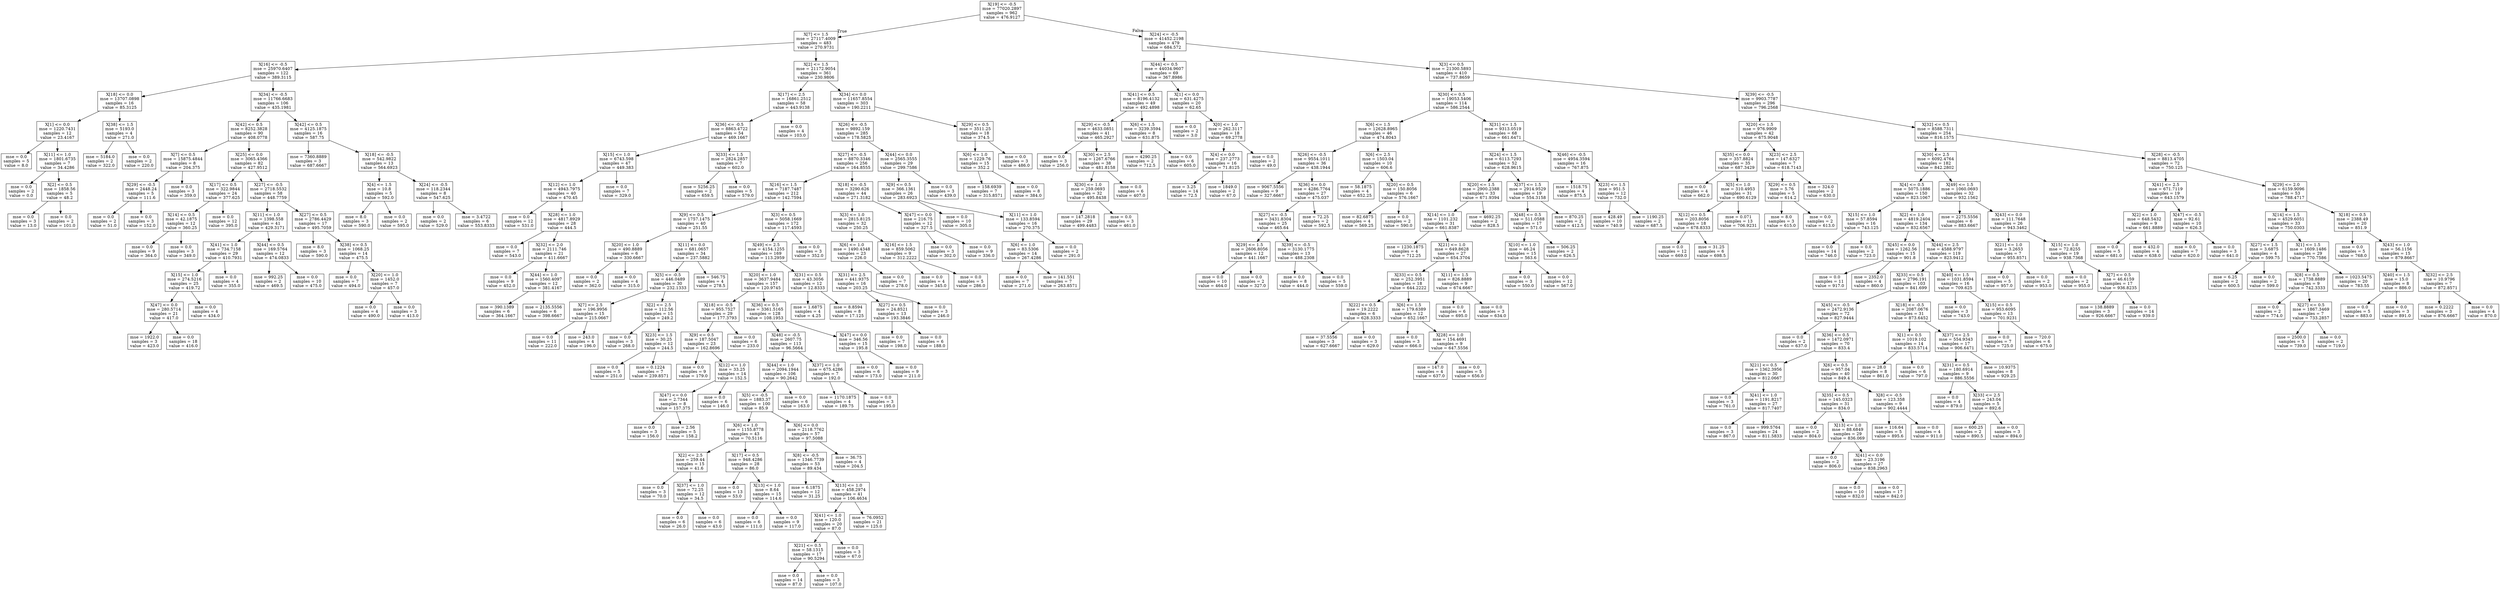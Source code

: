 digraph Tree {
node [shape=box] ;
0 [label="X[19] <= -0.5\nmse = 77020.2897\nsamples = 962\nvalue = 476.9127"] ;
1 [label="X[7] <= 1.5\nmse = 27117.4009\nsamples = 483\nvalue = 270.9731"] ;
0 -> 1 [labeldistance=2.5, labelangle=45, headlabel="True"] ;
2 [label="X[16] <= -0.5\nmse = 25970.6407\nsamples = 122\nvalue = 389.3115"] ;
1 -> 2 ;
3 [label="X[18] <= 0.0\nmse = 13707.0898\nsamples = 16\nvalue = 85.3125"] ;
2 -> 3 ;
4 [label="X[1] <= 0.0\nmse = 1220.7431\nsamples = 12\nvalue = 23.4167"] ;
3 -> 4 ;
5 [label="mse = 0.0\nsamples = 5\nvalue = 8.0"] ;
4 -> 5 ;
6 [label="X[11] <= 1.0\nmse = 1801.6735\nsamples = 7\nvalue = 34.4286"] ;
4 -> 6 ;
7 [label="mse = 0.0\nsamples = 2\nvalue = 0.0"] ;
6 -> 7 ;
8 [label="X[2] <= 0.5\nmse = 1858.56\nsamples = 5\nvalue = 48.2"] ;
6 -> 8 ;
9 [label="mse = 0.0\nsamples = 3\nvalue = 13.0"] ;
8 -> 9 ;
10 [label="mse = 0.0\nsamples = 2\nvalue = 101.0"] ;
8 -> 10 ;
11 [label="X[38] <= 1.5\nmse = 5193.0\nsamples = 4\nvalue = 271.0"] ;
3 -> 11 ;
12 [label="mse = 5184.0\nsamples = 2\nvalue = 322.0"] ;
11 -> 12 ;
13 [label="mse = 0.0\nsamples = 2\nvalue = 220.0"] ;
11 -> 13 ;
14 [label="X[34] <= -0.5\nmse = 11766.6683\nsamples = 106\nvalue = 435.1981"] ;
2 -> 14 ;
15 [label="X[42] <= 0.5\nmse = 8252.3828\nsamples = 90\nvalue = 408.0778"] ;
14 -> 15 ;
16 [label="X[7] <= 0.5\nmse = 15875.4844\nsamples = 8\nvalue = 204.375"] ;
15 -> 16 ;
17 [label="X[29] <= -0.5\nmse = 2448.24\nsamples = 5\nvalue = 111.6"] ;
16 -> 17 ;
18 [label="mse = 0.0\nsamples = 2\nvalue = 51.0"] ;
17 -> 18 ;
19 [label="mse = 0.0\nsamples = 3\nvalue = 152.0"] ;
17 -> 19 ;
20 [label="mse = 0.0\nsamples = 3\nvalue = 359.0"] ;
16 -> 20 ;
21 [label="X[25] <= 0.0\nmse = 3065.4366\nsamples = 82\nvalue = 427.9512"] ;
15 -> 21 ;
22 [label="X[17] <= 0.5\nmse = 322.9844\nsamples = 24\nvalue = 377.625"] ;
21 -> 22 ;
23 [label="X[14] <= 0.5\nmse = 42.1875\nsamples = 12\nvalue = 360.25"] ;
22 -> 23 ;
24 [label="mse = 0.0\nsamples = 9\nvalue = 364.0"] ;
23 -> 24 ;
25 [label="mse = 0.0\nsamples = 3\nvalue = 349.0"] ;
23 -> 25 ;
26 [label="mse = 0.0\nsamples = 12\nvalue = 395.0"] ;
22 -> 26 ;
27 [label="X[27] <= -0.5\nmse = 2718.5532\nsamples = 58\nvalue = 448.7759"] ;
21 -> 27 ;
28 [label="X[11] <= 1.0\nmse = 1398.558\nsamples = 41\nvalue = 429.3171"] ;
27 -> 28 ;
29 [label="X[41] <= 1.0\nmse = 734.7158\nsamples = 29\nvalue = 410.7931"] ;
28 -> 29 ;
30 [label="X[15] <= 1.0\nmse = 274.5216\nsamples = 25\nvalue = 419.72"] ;
29 -> 30 ;
31 [label="X[47] <= 0.0\nmse = 280.5714\nsamples = 21\nvalue = 417.0"] ;
30 -> 31 ;
32 [label="mse = 1922.0\nsamples = 3\nvalue = 423.0"] ;
31 -> 32 ;
33 [label="mse = 0.0\nsamples = 18\nvalue = 416.0"] ;
31 -> 33 ;
34 [label="mse = 0.0\nsamples = 4\nvalue = 434.0"] ;
30 -> 34 ;
35 [label="mse = 0.0\nsamples = 4\nvalue = 355.0"] ;
29 -> 35 ;
36 [label="X[44] <= 0.5\nmse = 169.5764\nsamples = 12\nvalue = 474.0833"] ;
28 -> 36 ;
37 [label="mse = 992.25\nsamples = 2\nvalue = 469.5"] ;
36 -> 37 ;
38 [label="mse = 0.0\nsamples = 10\nvalue = 475.0"] ;
36 -> 38 ;
39 [label="X[27] <= 0.5\nmse = 2786.4429\nsamples = 17\nvalue = 495.7059"] ;
27 -> 39 ;
40 [label="mse = 8.0\nsamples = 3\nvalue = 590.0"] ;
39 -> 40 ;
41 [label="X[38] <= 0.5\nmse = 1068.25\nsamples = 14\nvalue = 475.5"] ;
39 -> 41 ;
42 [label="mse = 0.0\nsamples = 7\nvalue = 494.0"] ;
41 -> 42 ;
43 [label="X[20] <= 1.0\nmse = 1452.0\nsamples = 7\nvalue = 457.0"] ;
41 -> 43 ;
44 [label="mse = 0.0\nsamples = 4\nvalue = 490.0"] ;
43 -> 44 ;
45 [label="mse = 0.0\nsamples = 3\nvalue = 413.0"] ;
43 -> 45 ;
46 [label="X[42] <= 0.5\nmse = 4125.1875\nsamples = 16\nvalue = 587.75"] ;
14 -> 46 ;
47 [label="mse = 7360.8889\nsamples = 3\nvalue = 687.6667"] ;
46 -> 47 ;
48 [label="X[18] <= -0.5\nmse = 542.9822\nsamples = 13\nvalue = 564.6923"] ;
46 -> 48 ;
49 [label="X[4] <= 1.5\nmse = 10.8\nsamples = 5\nvalue = 592.0"] ;
48 -> 49 ;
50 [label="mse = 8.0\nsamples = 3\nvalue = 590.0"] ;
49 -> 50 ;
51 [label="mse = 0.0\nsamples = 2\nvalue = 595.0"] ;
49 -> 51 ;
52 [label="X[24] <= -0.5\nmse = 118.2344\nsamples = 8\nvalue = 547.625"] ;
48 -> 52 ;
53 [label="mse = 0.0\nsamples = 2\nvalue = 529.0"] ;
52 -> 53 ;
54 [label="mse = 3.4722\nsamples = 6\nvalue = 553.8333"] ;
52 -> 54 ;
55 [label="X[2] <= 1.5\nmse = 21172.9054\nsamples = 361\nvalue = 230.9806"] ;
1 -> 55 ;
56 [label="X[17] <= 2.5\nmse = 16861.2512\nsamples = 58\nvalue = 443.9138"] ;
55 -> 56 ;
57 [label="X[36] <= -0.5\nmse = 8863.4722\nsamples = 54\nvalue = 469.1667"] ;
56 -> 57 ;
58 [label="X[15] <= 1.0\nmse = 6743.598\nsamples = 47\nvalue = 449.383"] ;
57 -> 58 ;
59 [label="X[12] <= 1.0\nmse = 4943.7975\nsamples = 40\nvalue = 470.45"] ;
58 -> 59 ;
60 [label="mse = 0.0\nsamples = 12\nvalue = 531.0"] ;
59 -> 60 ;
61 [label="X[28] <= 1.0\nmse = 4817.8929\nsamples = 28\nvalue = 444.5"] ;
59 -> 61 ;
62 [label="mse = 0.0\nsamples = 7\nvalue = 543.0"] ;
61 -> 62 ;
63 [label="X[32] <= 2.0\nmse = 2111.746\nsamples = 21\nvalue = 411.6667"] ;
61 -> 63 ;
64 [label="mse = 0.0\nsamples = 9\nvalue = 452.0"] ;
63 -> 64 ;
65 [label="X[44] <= 1.0\nmse = 1560.4097\nsamples = 12\nvalue = 381.4167"] ;
63 -> 65 ;
66 [label="mse = 390.1389\nsamples = 6\nvalue = 364.1667"] ;
65 -> 66 ;
67 [label="mse = 2135.5556\nsamples = 6\nvalue = 398.6667"] ;
65 -> 67 ;
68 [label="mse = 0.0\nsamples = 7\nvalue = 329.0"] ;
58 -> 68 ;
69 [label="X[33] <= 1.5\nmse = 2824.2857\nsamples = 7\nvalue = 602.0"] ;
57 -> 69 ;
70 [label="mse = 5256.25\nsamples = 2\nvalue = 659.5"] ;
69 -> 70 ;
71 [label="mse = 0.0\nsamples = 5\nvalue = 579.0"] ;
69 -> 71 ;
72 [label="mse = 0.0\nsamples = 4\nvalue = 103.0"] ;
56 -> 72 ;
73 [label="X[34] <= 0.0\nmse = 11657.8554\nsamples = 303\nvalue = 190.2211"] ;
55 -> 73 ;
74 [label="X[26] <= -0.5\nmse = 9892.159\nsamples = 285\nvalue = 178.5825"] ;
73 -> 74 ;
75 [label="X[27] <= -0.5\nmse = 8870.3346\nsamples = 256\nvalue = 164.8555"] ;
74 -> 75 ;
76 [label="X[16] <= 1.5\nmse = 7187.7487\nsamples = 212\nvalue = 142.7594"] ;
75 -> 76 ;
77 [label="X[9] <= 0.5\nmse = 1757.1475\nsamples = 40\nvalue = 251.55"] ;
76 -> 77 ;
78 [label="X[20] <= 1.0\nmse = 490.8889\nsamples = 6\nvalue = 330.6667"] ;
77 -> 78 ;
79 [label="mse = 0.0\nsamples = 2\nvalue = 362.0"] ;
78 -> 79 ;
80 [label="mse = 0.0\nsamples = 4\nvalue = 315.0"] ;
78 -> 80 ;
81 [label="X[11] <= 0.0\nmse = 681.0657\nsamples = 34\nvalue = 237.5882"] ;
77 -> 81 ;
82 [label="X[5] <= -0.5\nmse = 446.0489\nsamples = 30\nvalue = 232.1333"] ;
81 -> 82 ;
83 [label="X[7] <= 2.5\nmse = 196.9956\nsamples = 15\nvalue = 215.0667"] ;
82 -> 83 ;
84 [label="mse = 0.0\nsamples = 11\nvalue = 222.0"] ;
83 -> 84 ;
85 [label="mse = 243.0\nsamples = 4\nvalue = 196.0"] ;
83 -> 85 ;
86 [label="X[2] <= 2.5\nmse = 112.56\nsamples = 15\nvalue = 249.2"] ;
82 -> 86 ;
87 [label="mse = 0.0\nsamples = 3\nvalue = 268.0"] ;
86 -> 87 ;
88 [label="X[23] <= 1.5\nmse = 30.25\nsamples = 12\nvalue = 244.5"] ;
86 -> 88 ;
89 [label="mse = 0.0\nsamples = 5\nvalue = 251.0"] ;
88 -> 89 ;
90 [label="mse = 0.1224\nsamples = 7\nvalue = 239.8571"] ;
88 -> 90 ;
91 [label="mse = 546.75\nsamples = 4\nvalue = 278.5"] ;
81 -> 91 ;
92 [label="X[3] <= 0.5\nmse = 5058.1669\nsamples = 172\nvalue = 117.4593"] ;
76 -> 92 ;
93 [label="X[49] <= 2.5\nmse = 4154.1255\nsamples = 169\nvalue = 113.2959"] ;
92 -> 93 ;
94 [label="X[20] <= 1.0\nmse = 3637.9484\nsamples = 157\nvalue = 120.9745"] ;
93 -> 94 ;
95 [label="X[18] <= -0.5\nmse = 955.7527\nsamples = 29\nvalue = 177.3793"] ;
94 -> 95 ;
96 [label="X[9] <= 0.5\nmse = 187.5047\nsamples = 23\nvalue = 162.8696"] ;
95 -> 96 ;
97 [label="mse = 0.0\nsamples = 9\nvalue = 179.0"] ;
96 -> 97 ;
98 [label="X[12] <= 1.0\nmse = 33.25\nsamples = 14\nvalue = 152.5"] ;
96 -> 98 ;
99 [label="X[47] <= 0.0\nmse = 2.7344\nsamples = 8\nvalue = 157.375"] ;
98 -> 99 ;
100 [label="mse = 0.0\nsamples = 3\nvalue = 156.0"] ;
99 -> 100 ;
101 [label="mse = 2.56\nsamples = 5\nvalue = 158.2"] ;
99 -> 101 ;
102 [label="mse = 0.0\nsamples = 6\nvalue = 146.0"] ;
98 -> 102 ;
103 [label="mse = 0.0\nsamples = 6\nvalue = 233.0"] ;
95 -> 103 ;
104 [label="X[36] <= 0.5\nmse = 3361.5165\nsamples = 128\nvalue = 108.1953"] ;
94 -> 104 ;
105 [label="X[48] <= -0.5\nmse = 2607.75\nsamples = 113\nvalue = 96.5664"] ;
104 -> 105 ;
106 [label="X[44] <= 1.0\nmse = 2094.1944\nsamples = 106\nvalue = 90.2642"] ;
105 -> 106 ;
107 [label="X[5] <= -0.5\nmse = 1883.37\nsamples = 100\nvalue = 85.9"] ;
106 -> 107 ;
108 [label="X[6] <= 1.0\nmse = 1155.8778\nsamples = 43\nvalue = 70.5116"] ;
107 -> 108 ;
109 [label="X[2] <= 2.5\nmse = 259.44\nsamples = 15\nvalue = 41.6"] ;
108 -> 109 ;
110 [label="mse = 0.0\nsamples = 3\nvalue = 70.0"] ;
109 -> 110 ;
111 [label="X[37] <= 1.0\nmse = 72.25\nsamples = 12\nvalue = 34.5"] ;
109 -> 111 ;
112 [label="mse = 0.0\nsamples = 6\nvalue = 26.0"] ;
111 -> 112 ;
113 [label="mse = 0.0\nsamples = 6\nvalue = 43.0"] ;
111 -> 113 ;
114 [label="X[17] <= 0.5\nmse = 948.4286\nsamples = 28\nvalue = 86.0"] ;
108 -> 114 ;
115 [label="mse = 0.0\nsamples = 13\nvalue = 53.0"] ;
114 -> 115 ;
116 [label="X[13] <= 1.0\nmse = 8.64\nsamples = 15\nvalue = 114.6"] ;
114 -> 116 ;
117 [label="mse = 0.0\nsamples = 6\nvalue = 111.0"] ;
116 -> 117 ;
118 [label="mse = 0.0\nsamples = 9\nvalue = 117.0"] ;
116 -> 118 ;
119 [label="X[6] <= 0.0\nmse = 2118.7762\nsamples = 57\nvalue = 97.5088"] ;
107 -> 119 ;
120 [label="X[8] <= -0.5\nmse = 1346.7739\nsamples = 53\nvalue = 89.434"] ;
119 -> 120 ;
121 [label="mse = 6.1875\nsamples = 12\nvalue = 31.25"] ;
120 -> 121 ;
122 [label="X[13] <= 1.0\nmse = 458.2974\nsamples = 41\nvalue = 106.4634"] ;
120 -> 122 ;
123 [label="X[41] <= 1.0\nmse = 120.0\nsamples = 20\nvalue = 87.0"] ;
122 -> 123 ;
124 [label="X[21] <= 0.5\nmse = 58.1315\nsamples = 17\nvalue = 90.5294"] ;
123 -> 124 ;
125 [label="mse = 0.0\nsamples = 14\nvalue = 87.0"] ;
124 -> 125 ;
126 [label="mse = 0.0\nsamples = 3\nvalue = 107.0"] ;
124 -> 126 ;
127 [label="mse = 0.0\nsamples = 3\nvalue = 67.0"] ;
123 -> 127 ;
128 [label="mse = 76.0952\nsamples = 21\nvalue = 125.0"] ;
122 -> 128 ;
129 [label="mse = 36.75\nsamples = 4\nvalue = 204.5"] ;
119 -> 129 ;
130 [label="mse = 0.0\nsamples = 6\nvalue = 163.0"] ;
106 -> 130 ;
131 [label="X[37] <= 1.0\nmse = 675.4286\nsamples = 7\nvalue = 192.0"] ;
105 -> 131 ;
132 [label="mse = 1170.1875\nsamples = 4\nvalue = 189.75"] ;
131 -> 132 ;
133 [label="mse = 0.0\nsamples = 3\nvalue = 195.0"] ;
131 -> 133 ;
134 [label="X[47] <= 0.0\nmse = 346.56\nsamples = 15\nvalue = 195.8"] ;
104 -> 134 ;
135 [label="mse = 0.0\nsamples = 6\nvalue = 173.0"] ;
134 -> 135 ;
136 [label="mse = 0.0\nsamples = 9\nvalue = 211.0"] ;
134 -> 136 ;
137 [label="X[31] <= 0.5\nmse = 43.3056\nsamples = 12\nvalue = 12.8333"] ;
93 -> 137 ;
138 [label="mse = 1.6875\nsamples = 4\nvalue = 4.25"] ;
137 -> 138 ;
139 [label="mse = 8.8594\nsamples = 8\nvalue = 17.125"] ;
137 -> 139 ;
140 [label="mse = 0.0\nsamples = 3\nvalue = 352.0"] ;
92 -> 140 ;
141 [label="X[18] <= -0.5\nmse = 3290.626\nsamples = 44\nvalue = 271.3182"] ;
75 -> 141 ;
142 [label="X[3] <= 1.0\nmse = 2815.8125\nsamples = 32\nvalue = 250.25"] ;
141 -> 142 ;
143 [label="X[6] <= 1.0\nmse = 1490.4348\nsamples = 23\nvalue = 226.0"] ;
142 -> 143 ;
144 [label="X[31] <= 2.5\nmse = 441.9375\nsamples = 16\nvalue = 203.25"] ;
143 -> 144 ;
145 [label="X[27] <= 0.5\nmse = 24.8521\nsamples = 13\nvalue = 193.3846"] ;
144 -> 145 ;
146 [label="mse = 0.0\nsamples = 7\nvalue = 198.0"] ;
145 -> 146 ;
147 [label="mse = 0.0\nsamples = 6\nvalue = 188.0"] ;
145 -> 147 ;
148 [label="mse = 0.0\nsamples = 3\nvalue = 246.0"] ;
144 -> 148 ;
149 [label="mse = 0.0\nsamples = 7\nvalue = 278.0"] ;
143 -> 149 ;
150 [label="X[16] <= 1.5\nmse = 859.5062\nsamples = 9\nvalue = 312.2222"] ;
142 -> 150 ;
151 [label="mse = 0.0\nsamples = 4\nvalue = 345.0"] ;
150 -> 151 ;
152 [label="mse = 0.0\nsamples = 5\nvalue = 286.0"] ;
150 -> 152 ;
153 [label="X[47] <= 0.0\nmse = 216.75\nsamples = 12\nvalue = 327.5"] ;
141 -> 153 ;
154 [label="mse = 0.0\nsamples = 3\nvalue = 302.0"] ;
153 -> 154 ;
155 [label="mse = 0.0\nsamples = 9\nvalue = 336.0"] ;
153 -> 155 ;
156 [label="X[44] <= 0.0\nmse = 2565.3555\nsamples = 29\nvalue = 299.7586"] ;
74 -> 156 ;
157 [label="X[9] <= 0.5\nmse = 366.1361\nsamples = 26\nvalue = 283.6923"] ;
156 -> 157 ;
158 [label="mse = 0.0\nsamples = 10\nvalue = 305.0"] ;
157 -> 158 ;
159 [label="X[11] <= 1.0\nmse = 133.8594\nsamples = 16\nvalue = 270.375"] ;
157 -> 159 ;
160 [label="X[6] <= 1.0\nmse = 83.5306\nsamples = 14\nvalue = 267.4286"] ;
159 -> 160 ;
161 [label="mse = 0.0\nsamples = 7\nvalue = 271.0"] ;
160 -> 161 ;
162 [label="mse = 141.551\nsamples = 7\nvalue = 263.8571"] ;
160 -> 162 ;
163 [label="mse = 0.0\nsamples = 2\nvalue = 291.0"] ;
159 -> 163 ;
164 [label="mse = 0.0\nsamples = 3\nvalue = 439.0"] ;
156 -> 164 ;
165 [label="X[29] <= 0.5\nmse = 3511.25\nsamples = 18\nvalue = 374.5"] ;
73 -> 165 ;
166 [label="X[6] <= 1.0\nmse = 1229.76\nsamples = 15\nvalue = 352.2"] ;
165 -> 166 ;
167 [label="mse = 158.6939\nsamples = 7\nvalue = 315.8571"] ;
166 -> 167 ;
168 [label="mse = 0.0\nsamples = 8\nvalue = 384.0"] ;
166 -> 168 ;
169 [label="mse = 0.0\nsamples = 3\nvalue = 486.0"] ;
165 -> 169 ;
170 [label="X[24] <= -0.5\nmse = 41452.2198\nsamples = 479\nvalue = 684.572"] ;
0 -> 170 [labeldistance=2.5, labelangle=-45, headlabel="False"] ;
171 [label="X[44] <= 0.5\nmse = 44034.9607\nsamples = 69\nvalue = 367.8986"] ;
170 -> 171 ;
172 [label="X[41] <= 0.5\nmse = 8196.4132\nsamples = 49\nvalue = 492.4898"] ;
171 -> 172 ;
173 [label="X[29] <= -0.5\nmse = 4633.0851\nsamples = 41\nvalue = 465.2927"] ;
172 -> 173 ;
174 [label="mse = 0.0\nsamples = 3\nvalue = 256.0"] ;
173 -> 174 ;
175 [label="X[30] <= 2.5\nmse = 1267.6766\nsamples = 38\nvalue = 481.8158"] ;
173 -> 175 ;
176 [label="X[30] <= 1.0\nmse = 259.0693\nsamples = 32\nvalue = 495.8438"] ;
175 -> 176 ;
177 [label="mse = 147.2818\nsamples = 29\nvalue = 499.4483"] ;
176 -> 177 ;
178 [label="mse = 0.0\nsamples = 3\nvalue = 461.0"] ;
176 -> 178 ;
179 [label="mse = 0.0\nsamples = 6\nvalue = 407.0"] ;
175 -> 179 ;
180 [label="X[6] <= 1.5\nmse = 3239.3594\nsamples = 8\nvalue = 631.875"] ;
172 -> 180 ;
181 [label="mse = 4290.25\nsamples = 2\nvalue = 712.5"] ;
180 -> 181 ;
182 [label="mse = 0.0\nsamples = 6\nvalue = 605.0"] ;
180 -> 182 ;
183 [label="X[1] <= 0.0\nmse = 631.4275\nsamples = 20\nvalue = 62.65"] ;
171 -> 183 ;
184 [label="mse = 0.0\nsamples = 2\nvalue = 3.0"] ;
183 -> 184 ;
185 [label="X[0] <= 1.0\nmse = 262.3117\nsamples = 18\nvalue = 69.2778"] ;
183 -> 185 ;
186 [label="X[4] <= 0.0\nmse = 237.2773\nsamples = 16\nvalue = 71.8125"] ;
185 -> 186 ;
187 [label="mse = 3.25\nsamples = 14\nvalue = 72.5"] ;
186 -> 187 ;
188 [label="mse = 1849.0\nsamples = 2\nvalue = 67.0"] ;
186 -> 188 ;
189 [label="mse = 0.0\nsamples = 2\nvalue = 49.0"] ;
185 -> 189 ;
190 [label="X[3] <= 0.5\nmse = 21300.5893\nsamples = 410\nvalue = 737.8659"] ;
170 -> 190 ;
191 [label="X[30] <= 0.5\nmse = 19053.5406\nsamples = 114\nvalue = 586.2544"] ;
190 -> 191 ;
192 [label="X[6] <= 1.5\nmse = 12628.8965\nsamples = 46\nvalue = 474.8043"] ;
191 -> 192 ;
193 [label="X[26] <= -0.5\nmse = 9554.1011\nsamples = 36\nvalue = 438.1944"] ;
192 -> 193 ;
194 [label="mse = 9067.5556\nsamples = 9\nvalue = 327.6667"] ;
193 -> 194 ;
195 [label="X[36] <= 0.0\nmse = 4286.7764\nsamples = 27\nvalue = 475.037"] ;
193 -> 195 ;
196 [label="X[27] <= -0.5\nmse = 3431.8304\nsamples = 25\nvalue = 465.64"] ;
195 -> 196 ;
197 [label="X[29] <= 1.5\nmse = 2606.8056\nsamples = 12\nvalue = 441.1667"] ;
196 -> 197 ;
198 [label="mse = 0.0\nsamples = 10\nvalue = 464.0"] ;
197 -> 198 ;
199 [label="mse = 0.0\nsamples = 2\nvalue = 327.0"] ;
197 -> 199 ;
200 [label="X[39] <= -0.5\nmse = 3130.1775\nsamples = 13\nvalue = 488.2308"] ;
196 -> 200 ;
201 [label="mse = 0.0\nsamples = 8\nvalue = 444.0"] ;
200 -> 201 ;
202 [label="mse = 0.0\nsamples = 5\nvalue = 559.0"] ;
200 -> 202 ;
203 [label="mse = 72.25\nsamples = 2\nvalue = 592.5"] ;
195 -> 203 ;
204 [label="X[6] <= 2.5\nmse = 1503.04\nsamples = 10\nvalue = 606.6"] ;
192 -> 204 ;
205 [label="mse = 58.1875\nsamples = 4\nvalue = 652.25"] ;
204 -> 205 ;
206 [label="X[20] <= 0.5\nmse = 150.8056\nsamples = 6\nvalue = 576.1667"] ;
204 -> 206 ;
207 [label="mse = 82.6875\nsamples = 4\nvalue = 569.25"] ;
206 -> 207 ;
208 [label="mse = 0.0\nsamples = 2\nvalue = 590.0"] ;
206 -> 208 ;
209 [label="X[31] <= 1.5\nmse = 9313.0519\nsamples = 68\nvalue = 661.6471"] ;
191 -> 209 ;
210 [label="X[24] <= 1.5\nmse = 6113.7293\nsamples = 52\nvalue = 628.9615"] ;
209 -> 210 ;
211 [label="X[20] <= 1.5\nmse = 2900.2388\nsamples = 33\nvalue = 671.9394"] ;
210 -> 211 ;
212 [label="X[14] <= 1.0\nmse = 1101.232\nsamples = 31\nvalue = 661.8387"] ;
211 -> 212 ;
213 [label="mse = 1230.1875\nsamples = 4\nvalue = 712.25"] ;
212 -> 213 ;
214 [label="X[21] <= 1.0\nmse = 649.8628\nsamples = 27\nvalue = 654.3704"] ;
212 -> 214 ;
215 [label="X[33] <= 0.5\nmse = 252.3951\nsamples = 18\nvalue = 644.2222"] ;
214 -> 215 ;
216 [label="X[22] <= 0.5\nmse = 19.2222\nsamples = 6\nvalue = 628.3333"] ;
215 -> 216 ;
217 [label="mse = 37.5556\nsamples = 3\nvalue = 627.6667"] ;
216 -> 217 ;
218 [label="mse = 0.0\nsamples = 3\nvalue = 629.0"] ;
216 -> 218 ;
219 [label="X[6] <= 1.5\nmse = 179.6389\nsamples = 12\nvalue = 652.1667"] ;
215 -> 219 ;
220 [label="mse = 0.0\nsamples = 3\nvalue = 666.0"] ;
219 -> 220 ;
221 [label="X[28] <= 1.0\nmse = 154.4691\nsamples = 9\nvalue = 647.5556"] ;
219 -> 221 ;
222 [label="mse = 147.0\nsamples = 4\nvalue = 637.0"] ;
221 -> 222 ;
223 [label="mse = 0.0\nsamples = 5\nvalue = 656.0"] ;
221 -> 223 ;
224 [label="X[11] <= 1.5\nmse = 826.8889\nsamples = 9\nvalue = 674.6667"] ;
214 -> 224 ;
225 [label="mse = 0.0\nsamples = 6\nvalue = 695.0"] ;
224 -> 225 ;
226 [label="mse = 0.0\nsamples = 3\nvalue = 634.0"] ;
224 -> 226 ;
227 [label="mse = 4692.25\nsamples = 2\nvalue = 828.5"] ;
211 -> 227 ;
228 [label="X[37] <= 1.5\nmse = 2914.9529\nsamples = 19\nvalue = 554.3158"] ;
210 -> 228 ;
229 [label="X[48] <= 0.5\nmse = 511.0588\nsamples = 17\nvalue = 571.0"] ;
228 -> 229 ;
230 [label="X[10] <= 1.0\nmse = 46.24\nsamples = 15\nvalue = 563.6"] ;
229 -> 230 ;
231 [label="mse = 0.0\nsamples = 3\nvalue = 550.0"] ;
230 -> 231 ;
232 [label="mse = 0.0\nsamples = 12\nvalue = 567.0"] ;
230 -> 232 ;
233 [label="mse = 506.25\nsamples = 2\nvalue = 626.5"] ;
229 -> 233 ;
234 [label="mse = 870.25\nsamples = 2\nvalue = 412.5"] ;
228 -> 234 ;
235 [label="X[46] <= -0.5\nmse = 4954.3594\nsamples = 16\nvalue = 767.875"] ;
209 -> 235 ;
236 [label="mse = 1518.75\nsamples = 4\nvalue = 875.5"] ;
235 -> 236 ;
237 [label="X[23] <= 1.5\nmse = 951.5\nsamples = 12\nvalue = 732.0"] ;
235 -> 237 ;
238 [label="mse = 428.49\nsamples = 10\nvalue = 740.9"] ;
237 -> 238 ;
239 [label="mse = 1190.25\nsamples = 2\nvalue = 687.5"] ;
237 -> 239 ;
240 [label="X[39] <= -0.5\nmse = 9903.7787\nsamples = 296\nvalue = 796.2568"] ;
190 -> 240 ;
241 [label="X[20] <= 1.5\nmse = 976.9909\nsamples = 42\nvalue = 675.9048"] ;
240 -> 241 ;
242 [label="X[35] <= 0.0\nmse = 357.8824\nsamples = 35\nvalue = 687.3429"] ;
241 -> 242 ;
243 [label="mse = 0.0\nsamples = 4\nvalue = 662.0"] ;
242 -> 243 ;
244 [label="X[5] <= 1.0\nmse = 310.4953\nsamples = 31\nvalue = 690.6129"] ;
242 -> 244 ;
245 [label="X[12] <= 0.5\nmse = 203.8056\nsamples = 18\nvalue = 678.8333"] ;
244 -> 245 ;
246 [label="mse = 0.0\nsamples = 12\nvalue = 669.0"] ;
245 -> 246 ;
247 [label="mse = 31.25\nsamples = 6\nvalue = 698.5"] ;
245 -> 247 ;
248 [label="mse = 0.071\nsamples = 13\nvalue = 706.9231"] ;
244 -> 248 ;
249 [label="X[23] <= 2.5\nmse = 147.6327\nsamples = 7\nvalue = 618.7143"] ;
241 -> 249 ;
250 [label="X[29] <= 0.5\nmse = 5.76\nsamples = 5\nvalue = 614.2"] ;
249 -> 250 ;
251 [label="mse = 8.0\nsamples = 3\nvalue = 615.0"] ;
250 -> 251 ;
252 [label="mse = 0.0\nsamples = 2\nvalue = 613.0"] ;
250 -> 252 ;
253 [label="mse = 324.0\nsamples = 2\nvalue = 630.0"] ;
249 -> 253 ;
254 [label="X[32] <= 0.5\nmse = 8588.7311\nsamples = 254\nvalue = 816.1575"] ;
240 -> 254 ;
255 [label="X[30] <= 2.5\nmse = 6092.4764\nsamples = 182\nvalue = 842.2802"] ;
254 -> 255 ;
256 [label="X[4] <= 0.5\nmse = 5075.1886\nsamples = 150\nvalue = 823.1067"] ;
255 -> 256 ;
257 [label="X[15] <= 1.0\nmse = 57.8594\nsamples = 16\nvalue = 743.125"] ;
256 -> 257 ;
258 [label="mse = 0.0\nsamples = 14\nvalue = 746.0"] ;
257 -> 258 ;
259 [label="mse = 0.0\nsamples = 2\nvalue = 723.0"] ;
257 -> 259 ;
260 [label="X[2] <= 1.0\nmse = 4819.2404\nsamples = 134\nvalue = 832.6567"] ;
256 -> 260 ;
261 [label="X[45] <= 0.0\nmse = 1262.56\nsamples = 15\nvalue = 901.8"] ;
260 -> 261 ;
262 [label="mse = 0.0\nsamples = 11\nvalue = 917.0"] ;
261 -> 262 ;
263 [label="mse = 2352.0\nsamples = 4\nvalue = 860.0"] ;
261 -> 263 ;
264 [label="X[44] <= 2.5\nmse = 4588.9797\nsamples = 119\nvalue = 823.9412"] ;
260 -> 264 ;
265 [label="X[33] <= 0.5\nmse = 2796.191\nsamples = 103\nvalue = 841.699"] ;
264 -> 265 ;
266 [label="X[45] <= -0.5\nmse = 2472.9136\nsamples = 72\nvalue = 827.9444"] ;
265 -> 266 ;
267 [label="mse = 0.0\nsamples = 2\nvalue = 637.0"] ;
266 -> 267 ;
268 [label="X[36] <= 0.5\nmse = 1472.0971\nsamples = 70\nvalue = 833.4"] ;
266 -> 268 ;
269 [label="X[21] <= 0.5\nmse = 1362.3956\nsamples = 30\nvalue = 812.0667"] ;
268 -> 269 ;
270 [label="mse = 0.0\nsamples = 3\nvalue = 761.0"] ;
269 -> 270 ;
271 [label="X[41] <= 1.0\nmse = 1191.8217\nsamples = 27\nvalue = 817.7407"] ;
269 -> 271 ;
272 [label="mse = 0.0\nsamples = 3\nvalue = 867.0"] ;
271 -> 272 ;
273 [label="mse = 999.5764\nsamples = 24\nvalue = 811.5833"] ;
271 -> 273 ;
274 [label="X[6] <= 0.5\nmse = 957.04\nsamples = 40\nvalue = 849.4"] ;
268 -> 274 ;
275 [label="X[35] <= 0.5\nmse = 145.0323\nsamples = 31\nvalue = 834.0"] ;
274 -> 275 ;
276 [label="mse = 0.0\nsamples = 2\nvalue = 804.0"] ;
275 -> 276 ;
277 [label="X[13] <= 1.0\nmse = 88.6849\nsamples = 29\nvalue = 836.069"] ;
275 -> 277 ;
278 [label="mse = 0.0\nsamples = 2\nvalue = 806.0"] ;
277 -> 278 ;
279 [label="X[41] <= 0.0\nmse = 23.3196\nsamples = 27\nvalue = 838.2963"] ;
277 -> 279 ;
280 [label="mse = 0.0\nsamples = 10\nvalue = 832.0"] ;
279 -> 280 ;
281 [label="mse = 0.0\nsamples = 17\nvalue = 842.0"] ;
279 -> 281 ;
282 [label="X[8] <= -0.5\nmse = 123.358\nsamples = 9\nvalue = 902.4444"] ;
274 -> 282 ;
283 [label="mse = 116.64\nsamples = 5\nvalue = 895.6"] ;
282 -> 283 ;
284 [label="mse = 0.0\nsamples = 4\nvalue = 911.0"] ;
282 -> 284 ;
285 [label="X[18] <= -0.5\nmse = 2087.0676\nsamples = 31\nvalue = 873.6452"] ;
265 -> 285 ;
286 [label="X[1] <= 0.5\nmse = 1019.102\nsamples = 14\nvalue = 833.5714"] ;
285 -> 286 ;
287 [label="mse = 28.0\nsamples = 8\nvalue = 861.0"] ;
286 -> 287 ;
288 [label="mse = 0.0\nsamples = 6\nvalue = 797.0"] ;
286 -> 288 ;
289 [label="X[37] <= 2.5\nmse = 554.9343\nsamples = 17\nvalue = 906.6471"] ;
285 -> 289 ;
290 [label="X[31] <= 0.5\nmse = 180.6914\nsamples = 9\nvalue = 886.5556"] ;
289 -> 290 ;
291 [label="mse = 0.0\nsamples = 4\nvalue = 879.0"] ;
290 -> 291 ;
292 [label="X[33] <= 2.5\nmse = 243.04\nsamples = 5\nvalue = 892.6"] ;
290 -> 292 ;
293 [label="mse = 600.25\nsamples = 2\nvalue = 890.5"] ;
292 -> 293 ;
294 [label="mse = 0.0\nsamples = 3\nvalue = 894.0"] ;
292 -> 294 ;
295 [label="mse = 10.9375\nsamples = 8\nvalue = 929.25"] ;
289 -> 295 ;
296 [label="X[40] <= 1.5\nmse = 1031.8594\nsamples = 16\nvalue = 709.625"] ;
264 -> 296 ;
297 [label="mse = 0.0\nsamples = 3\nvalue = 743.0"] ;
296 -> 297 ;
298 [label="X[15] <= 0.5\nmse = 953.6095\nsamples = 13\nvalue = 701.9231"] ;
296 -> 298 ;
299 [label="mse = 0.0\nsamples = 7\nvalue = 725.0"] ;
298 -> 299 ;
300 [label="mse = 720.0\nsamples = 6\nvalue = 675.0"] ;
298 -> 300 ;
301 [label="X[49] <= 1.5\nmse = 1060.0693\nsamples = 32\nvalue = 932.1562"] ;
255 -> 301 ;
302 [label="mse = 2275.5556\nsamples = 6\nvalue = 883.6667"] ;
301 -> 302 ;
303 [label="X[43] <= 0.0\nmse = 111.7648\nsamples = 26\nvalue = 943.3462"] ;
301 -> 303 ;
304 [label="X[21] <= 1.0\nmse = 3.2653\nsamples = 7\nvalue = 955.8571"] ;
303 -> 304 ;
305 [label="mse = 0.0\nsamples = 5\nvalue = 957.0"] ;
304 -> 305 ;
306 [label="mse = 0.0\nsamples = 2\nvalue = 953.0"] ;
304 -> 306 ;
307 [label="X[15] <= 1.0\nmse = 72.8255\nsamples = 19\nvalue = 938.7368"] ;
303 -> 307 ;
308 [label="mse = 0.0\nsamples = 2\nvalue = 955.0"] ;
307 -> 308 ;
309 [label="X[7] <= 0.5\nmse = 46.6159\nsamples = 17\nvalue = 936.8235"] ;
307 -> 309 ;
310 [label="mse = 138.8889\nsamples = 3\nvalue = 926.6667"] ;
309 -> 310 ;
311 [label="mse = 0.0\nsamples = 14\nvalue = 939.0"] ;
309 -> 311 ;
312 [label="X[28] <= -0.5\nmse = 8813.4705\nsamples = 72\nvalue = 750.125"] ;
254 -> 312 ;
313 [label="X[41] <= 2.5\nmse = 671.7119\nsamples = 19\nvalue = 643.1579"] ;
312 -> 313 ;
314 [label="X[2] <= 1.0\nmse = 648.5432\nsamples = 9\nvalue = 661.8889"] ;
313 -> 314 ;
315 [label="mse = 0.0\nsamples = 5\nvalue = 681.0"] ;
314 -> 315 ;
316 [label="mse = 432.0\nsamples = 4\nvalue = 638.0"] ;
314 -> 316 ;
317 [label="X[47] <= -0.5\nmse = 92.61\nsamples = 10\nvalue = 626.3"] ;
313 -> 317 ;
318 [label="mse = 0.0\nsamples = 7\nvalue = 620.0"] ;
317 -> 318 ;
319 [label="mse = 0.0\nsamples = 3\nvalue = 641.0"] ;
317 -> 319 ;
320 [label="X[29] <= 2.0\nmse = 6159.9096\nsamples = 53\nvalue = 788.4717"] ;
312 -> 320 ;
321 [label="X[14] <= 1.5\nmse = 4529.6051\nsamples = 33\nvalue = 750.0303"] ;
320 -> 321 ;
322 [label="X[27] <= 1.5\nmse = 3.6875\nsamples = 4\nvalue = 599.75"] ;
321 -> 322 ;
323 [label="mse = 6.25\nsamples = 2\nvalue = 600.5"] ;
322 -> 323 ;
324 [label="mse = 0.0\nsamples = 2\nvalue = 599.0"] ;
322 -> 324 ;
325 [label="X[1] <= 1.5\nmse = 1609.1486\nsamples = 29\nvalue = 770.7586"] ;
321 -> 325 ;
326 [label="X[8] <= 0.5\nmse = 1738.8889\nsamples = 9\nvalue = 742.3333"] ;
325 -> 326 ;
327 [label="mse = 0.0\nsamples = 2\nvalue = 774.0"] ;
326 -> 327 ;
328 [label="X[27] <= 0.5\nmse = 1867.3469\nsamples = 7\nvalue = 733.2857"] ;
326 -> 328 ;
329 [label="mse = 2500.0\nsamples = 5\nvalue = 739.0"] ;
328 -> 329 ;
330 [label="mse = 0.0\nsamples = 2\nvalue = 719.0"] ;
328 -> 330 ;
331 [label="mse = 1023.5475\nsamples = 20\nvalue = 783.55"] ;
325 -> 331 ;
332 [label="X[18] <= 0.5\nmse = 2388.49\nsamples = 20\nvalue = 851.9"] ;
320 -> 332 ;
333 [label="mse = 0.0\nsamples = 5\nvalue = 768.0"] ;
332 -> 333 ;
334 [label="X[43] <= 1.0\nmse = 56.1156\nsamples = 15\nvalue = 879.8667"] ;
332 -> 334 ;
335 [label="X[40] <= 1.5\nmse = 15.0\nsamples = 8\nvalue = 886.0"] ;
334 -> 335 ;
336 [label="mse = 0.0\nsamples = 5\nvalue = 883.0"] ;
335 -> 336 ;
337 [label="mse = 0.0\nsamples = 3\nvalue = 891.0"] ;
335 -> 337 ;
338 [label="X[32] <= 2.5\nmse = 10.9796\nsamples = 7\nvalue = 872.8571"] ;
334 -> 338 ;
339 [label="mse = 0.2222\nsamples = 3\nvalue = 876.6667"] ;
338 -> 339 ;
340 [label="mse = 0.0\nsamples = 4\nvalue = 870.0"] ;
338 -> 340 ;
}